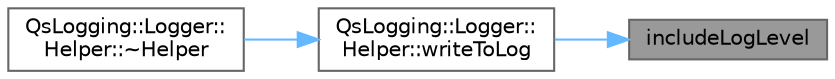 digraph "includeLogLevel"
{
 // LATEX_PDF_SIZE
  bgcolor="transparent";
  edge [fontname=Helvetica,fontsize=10,labelfontname=Helvetica,labelfontsize=10];
  node [fontname=Helvetica,fontsize=10,shape=box,height=0.2,width=0.4];
  rankdir="RL";
  Node1 [id="Node000001",label="includeLogLevel",height=0.2,width=0.4,color="gray40", fillcolor="grey60", style="filled", fontcolor="black",tooltip="Default value is true."];
  Node1 -> Node2 [id="edge1_Node000001_Node000002",dir="back",color="steelblue1",style="solid",tooltip=" "];
  Node2 [id="Node000002",label="QsLogging::Logger::\lHelper::writeToLog",height=0.2,width=0.4,color="grey40", fillcolor="white", style="filled",URL="$class_qs_logging_1_1_logger_1_1_helper.html#a7dab77e1476c4c6a5c9a4b0c029c1a9d",tooltip="creates the complete log message and passes it to the logger"];
  Node2 -> Node3 [id="edge2_Node000002_Node000003",dir="back",color="steelblue1",style="solid",tooltip=" "];
  Node3 [id="Node000003",label="QsLogging::Logger::\lHelper::~Helper",height=0.2,width=0.4,color="grey40", fillcolor="white", style="filled",URL="$class_qs_logging_1_1_logger_1_1_helper.html#ad4f97cec0bbbb2980d0df1b0c11af998",tooltip=" "];
}
